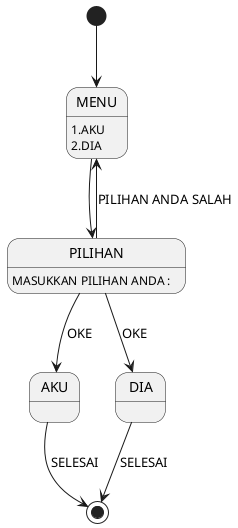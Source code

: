 @startuml

[*] --> MENU
MENU : 1.AKU
MENU : 2.DIA
MENU --> PILIHAN
PILIHAN : MASUKKAN PILIHAN ANDA :
PILIHAN --> MENU : PILIHAN ANDA SALAH
PILIHAN --> AKU : OKE
PILIHAN --> DIA : OKE
AKU --> [*] : SELESAI
DIA --> [*] : SELESAI

@enduml